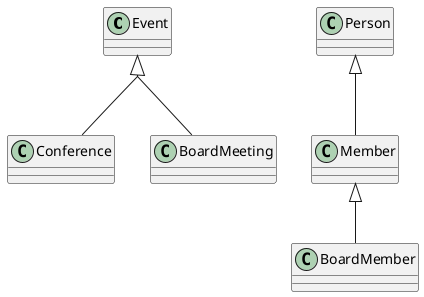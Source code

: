@startuml
    class Event{
    }

    class Conference{
    }

    class BoardMeeting{
    }


    skinparam groupInheritance 2
    Event <|-- BoardMeeting
    Event <|-- Conference

    class Person{
    }

    class Member{
    }

    class BoardMember{
    }

    Member <|-- BoardMember
    Person <|-- Member


@enduml